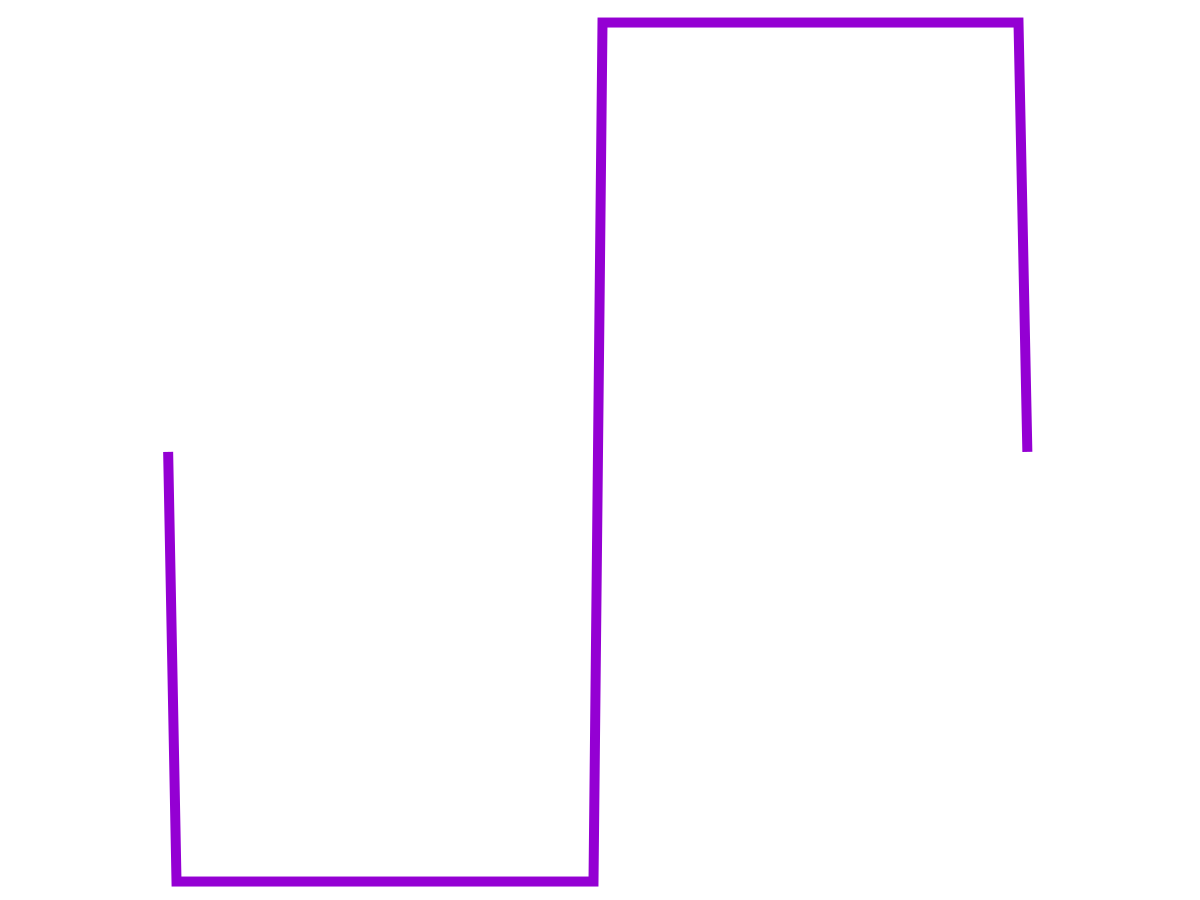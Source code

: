 set term png transparent size 256,256
set output "square.png"
set size square
set xrange [0:1]
set yrange [-1:+1]
unset key
unset border
unset xtics
unset ytics
plot (x <= 0) ? 0 : (x >= 1) ? 0 : (x < 0.5) ? -1 : +1 with lines lw 10
